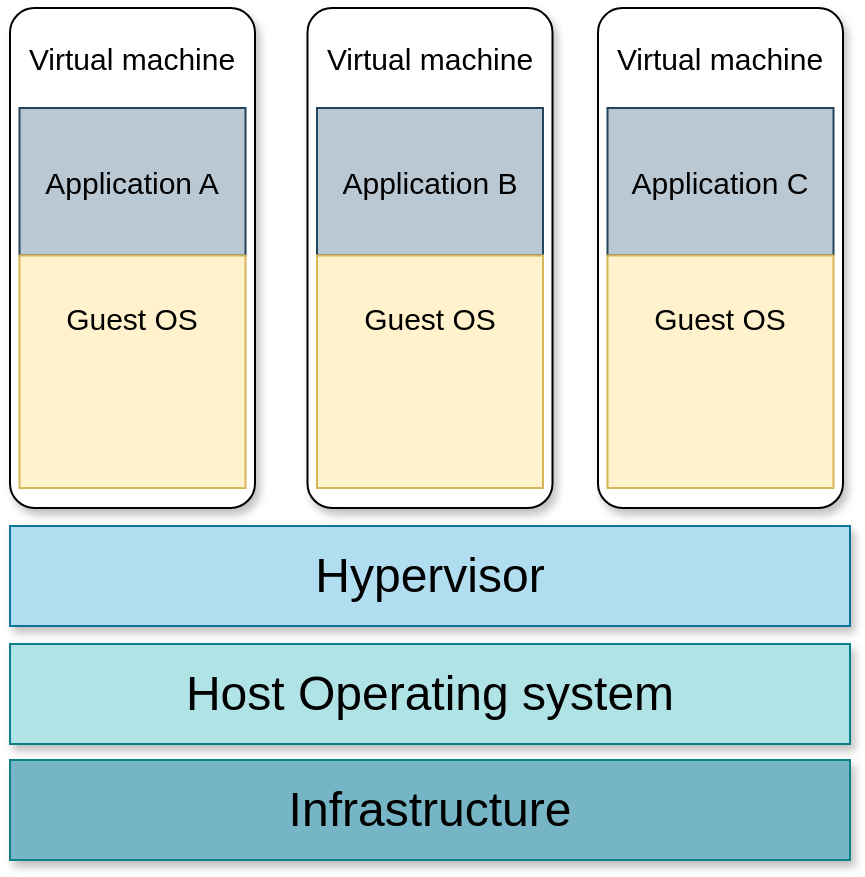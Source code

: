 <mxfile version="15.7.3" type="device"><diagram id="uisIiWI3f7rd6I0VkBQb" name="Page-1"><mxGraphModel dx="718" dy="1001" grid="1" gridSize="10" guides="1" tooltips="1" connect="1" arrows="1" fold="1" page="1" pageScale="1" pageWidth="1169" pageHeight="827" math="0" shadow="0"><root><mxCell id="0"/><mxCell id="1" parent="0"/><mxCell id="WG07SvlMPot9vU6AOAD0-2" value="" style="rounded=0;whiteSpace=wrap;html=1;shadow=1;fillColor=#76B5C5;strokeColor=#0e8088;" parent="1" vertex="1"><mxGeometry x="370" y="630" width="420" height="50" as="geometry"/></mxCell><mxCell id="WG07SvlMPot9vU6AOAD0-3" value="" style="rounded=0;whiteSpace=wrap;html=1;shadow=1;fillColor=#b0e3e6;strokeColor=#0e8088;" parent="1" vertex="1"><mxGeometry x="370" y="572" width="420" height="50" as="geometry"/></mxCell><mxCell id="WG07SvlMPot9vU6AOAD0-4" value="" style="rounded=0;whiteSpace=wrap;html=1;shadow=1;fillColor=#b1ddf0;strokeColor=#10739e;" parent="1" vertex="1"><mxGeometry x="370" y="513" width="420" height="50" as="geometry"/></mxCell><mxCell id="WG07SvlMPot9vU6AOAD0-18" value="" style="group" parent="1" vertex="1" connectable="0"><mxGeometry x="370" y="254" width="122.5" height="250" as="geometry"/></mxCell><mxCell id="WG07SvlMPot9vU6AOAD0-5" value="" style="rounded=1;whiteSpace=wrap;html=1;rotation=-90;shadow=1;glass=0;arcSize=10" parent="WG07SvlMPot9vU6AOAD0-18" vertex="1"><mxGeometry x="-63.75" y="63.75" width="250" height="122.5" as="geometry"/></mxCell><mxCell id="WG07SvlMPot9vU6AOAD0-7" value="Virtual machine" style="text;html=1;strokeColor=none;fillColor=none;align=center;verticalAlign=middle;whiteSpace=wrap;rounded=0;fontSize=15;" parent="WG07SvlMPot9vU6AOAD0-18" vertex="1"><mxGeometry x="6.25" y="10" width="110" height="30" as="geometry"/></mxCell><mxCell id="WG07SvlMPot9vU6AOAD0-8" value="" style="rounded=0;whiteSpace=wrap;html=1;fontSize=15;fillColor=#bac8d3;strokeColor=#23445d;" parent="WG07SvlMPot9vU6AOAD0-18" vertex="1"><mxGeometry x="4.75" y="50" width="113" height="73.75" as="geometry"/></mxCell><mxCell id="WG07SvlMPot9vU6AOAD0-9" value="" style="rounded=0;whiteSpace=wrap;html=1;fontSize=15;fillColor=#fff2cc;strokeColor=#d6b656;" parent="WG07SvlMPot9vU6AOAD0-18" vertex="1"><mxGeometry x="4.75" y="123.75" width="113" height="116.25" as="geometry"/></mxCell><mxCell id="WG07SvlMPot9vU6AOAD0-10" value="Guest OS" style="text;html=1;strokeColor=none;fillColor=none;align=center;verticalAlign=middle;whiteSpace=wrap;rounded=0;fontSize=15;" parent="WG07SvlMPot9vU6AOAD0-18" vertex="1"><mxGeometry x="21.25" y="140" width="80" height="30" as="geometry"/></mxCell><mxCell id="WG07SvlMPot9vU6AOAD0-11" value="Application A" style="text;html=1;strokeColor=none;fillColor=none;align=center;verticalAlign=middle;whiteSpace=wrap;rounded=0;fontSize=15;" parent="WG07SvlMPot9vU6AOAD0-18" vertex="1"><mxGeometry x="11.25" y="71.88" width="100" height="30" as="geometry"/></mxCell><mxCell id="WG07SvlMPot9vU6AOAD0-19" value="" style="group" parent="1" vertex="1" connectable="0"><mxGeometry x="518.75" y="254" width="122.5" height="250" as="geometry"/></mxCell><mxCell id="WG07SvlMPot9vU6AOAD0-20" value="" style="rounded=1;whiteSpace=wrap;html=1;rotation=-90;shadow=1;glass=0;arcSize=10" parent="WG07SvlMPot9vU6AOAD0-19" vertex="1"><mxGeometry x="-63.75" y="63.75" width="250" height="122.5" as="geometry"/></mxCell><mxCell id="WG07SvlMPot9vU6AOAD0-21" value="Virtual machine" style="text;html=1;strokeColor=none;fillColor=none;align=center;verticalAlign=middle;whiteSpace=wrap;rounded=0;fontSize=15;" parent="WG07SvlMPot9vU6AOAD0-19" vertex="1"><mxGeometry x="6.25" y="10" width="110" height="30" as="geometry"/></mxCell><mxCell id="WG07SvlMPot9vU6AOAD0-22" value="" style="rounded=0;whiteSpace=wrap;html=1;fontSize=15;fillColor=#bac8d3;strokeColor=#23445d;" parent="WG07SvlMPot9vU6AOAD0-19" vertex="1"><mxGeometry x="4.75" y="50" width="113" height="73.75" as="geometry"/></mxCell><mxCell id="WG07SvlMPot9vU6AOAD0-23" value="" style="rounded=0;whiteSpace=wrap;html=1;fontSize=15;fillColor=#fff2cc;strokeColor=#d6b656;" parent="WG07SvlMPot9vU6AOAD0-19" vertex="1"><mxGeometry x="4.75" y="123.75" width="113" height="116.25" as="geometry"/></mxCell><mxCell id="WG07SvlMPot9vU6AOAD0-24" value="Guest OS" style="text;html=1;strokeColor=none;fillColor=none;align=center;verticalAlign=middle;whiteSpace=wrap;rounded=0;fontSize=15;" parent="WG07SvlMPot9vU6AOAD0-19" vertex="1"><mxGeometry x="21.25" y="140" width="80" height="30" as="geometry"/></mxCell><mxCell id="WG07SvlMPot9vU6AOAD0-25" value="Application B" style="text;html=1;strokeColor=none;fillColor=none;align=center;verticalAlign=middle;whiteSpace=wrap;rounded=0;fontSize=15;" parent="WG07SvlMPot9vU6AOAD0-19" vertex="1"><mxGeometry x="11.25" y="71.88" width="100" height="30" as="geometry"/></mxCell><mxCell id="WG07SvlMPot9vU6AOAD0-26" value="" style="group;fillColor=none;strokeColor=none;" parent="1" vertex="1" connectable="0"><mxGeometry x="664" y="254" width="122.5" height="250" as="geometry"/></mxCell><mxCell id="WG07SvlMPot9vU6AOAD0-27" value="" style="rounded=1;whiteSpace=wrap;html=1;rotation=-90;shadow=1;glass=0;arcSize=10" parent="WG07SvlMPot9vU6AOAD0-26" vertex="1"><mxGeometry x="-63.75" y="63.75" width="250" height="122.5" as="geometry"/></mxCell><mxCell id="WG07SvlMPot9vU6AOAD0-28" value="Virtual machine" style="text;html=1;strokeColor=none;fillColor=none;align=center;verticalAlign=middle;whiteSpace=wrap;rounded=0;fontSize=15;" parent="WG07SvlMPot9vU6AOAD0-26" vertex="1"><mxGeometry x="6.25" y="10" width="110" height="30" as="geometry"/></mxCell><mxCell id="WG07SvlMPot9vU6AOAD0-29" value="" style="rounded=0;whiteSpace=wrap;html=1;fontSize=15;fillColor=#bac8d3;strokeColor=#23445d;" parent="WG07SvlMPot9vU6AOAD0-26" vertex="1"><mxGeometry x="4.75" y="50" width="113" height="73.75" as="geometry"/></mxCell><mxCell id="WG07SvlMPot9vU6AOAD0-30" value="" style="rounded=0;whiteSpace=wrap;html=1;fontSize=15;fillColor=#fff2cc;strokeColor=#d6b656;" parent="WG07SvlMPot9vU6AOAD0-26" vertex="1"><mxGeometry x="4.75" y="123.75" width="113" height="116.25" as="geometry"/></mxCell><mxCell id="WG07SvlMPot9vU6AOAD0-31" value="Guest OS" style="text;html=1;strokeColor=none;fillColor=none;align=center;verticalAlign=middle;whiteSpace=wrap;rounded=0;fontSize=15;" parent="WG07SvlMPot9vU6AOAD0-26" vertex="1"><mxGeometry x="21.25" y="140" width="80" height="30" as="geometry"/></mxCell><mxCell id="WG07SvlMPot9vU6AOAD0-32" value="Application C" style="text;html=1;strokeColor=none;fillColor=none;align=center;verticalAlign=middle;whiteSpace=wrap;rounded=0;fontSize=15;" parent="WG07SvlMPot9vU6AOAD0-26" vertex="1"><mxGeometry x="11.25" y="71.88" width="100" height="30" as="geometry"/></mxCell><mxCell id="WG07SvlMPot9vU6AOAD0-33" value="Hypervisor" style="text;html=1;strokeColor=none;fillColor=none;align=center;verticalAlign=middle;whiteSpace=wrap;rounded=0;shadow=1;glass=0;fontSize=24;" parent="1" vertex="1"><mxGeometry x="500" y="523" width="160" height="30" as="geometry"/></mxCell><mxCell id="WG07SvlMPot9vU6AOAD0-34" value="Host Operating system" style="text;html=1;strokeColor=none;fillColor=none;align=center;verticalAlign=middle;whiteSpace=wrap;rounded=0;shadow=1;glass=0;fontSize=24;" parent="1" vertex="1"><mxGeometry x="420" y="582" width="320" height="30" as="geometry"/></mxCell><mxCell id="WG07SvlMPot9vU6AOAD0-35" value="Infrastructure" style="text;html=1;strokeColor=none;fillColor=none;align=center;verticalAlign=middle;whiteSpace=wrap;rounded=0;shadow=1;glass=0;fontSize=24;" parent="1" vertex="1"><mxGeometry x="470" y="640" width="220" height="30" as="geometry"/></mxCell></root></mxGraphModel></diagram></mxfile>